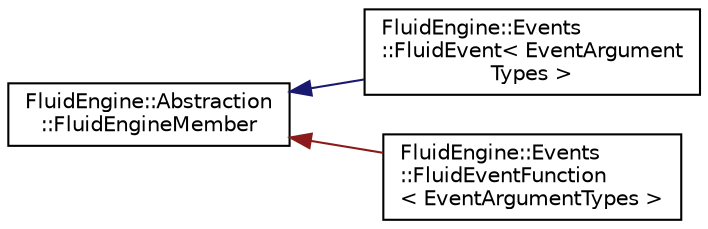 digraph "Graphical Class Hierarchy"
{
 // LATEX_PDF_SIZE
  edge [fontname="Helvetica",fontsize="10",labelfontname="Helvetica",labelfontsize="10"];
  node [fontname="Helvetica",fontsize="10",shape=record];
  rankdir="LR";
  Node0 [label="FluidEngine::Abstraction\l::FluidEngineMember",height=0.2,width=0.4,color="black", fillcolor="white", style="filled",URL="$classFluidEngine_1_1Abstraction_1_1FluidEngineMember.html",tooltip="Member of FluidEngine."];
  Node0 -> Node1 [dir="back",color="midnightblue",fontsize="10",style="solid",fontname="Helvetica"];
  Node1 [label="FluidEngine::Events\l::FluidEvent\< EventArgument\lTypes \>",height=0.2,width=0.4,color="black", fillcolor="white", style="filled",URL="$classFluidEngine_1_1Events_1_1FluidEvent.html",tooltip=" "];
  Node0 -> Node2 [dir="back",color="firebrick4",fontsize="10",style="solid",fontname="Helvetica"];
  Node2 [label="FluidEngine::Events\l::FluidEventFunction\l\< EventArgumentTypes \>",height=0.2,width=0.4,color="black", fillcolor="white", style="filled",URL="$classFluidEngine_1_1Events_1_1FluidEventFunction.html",tooltip=" "];
}
